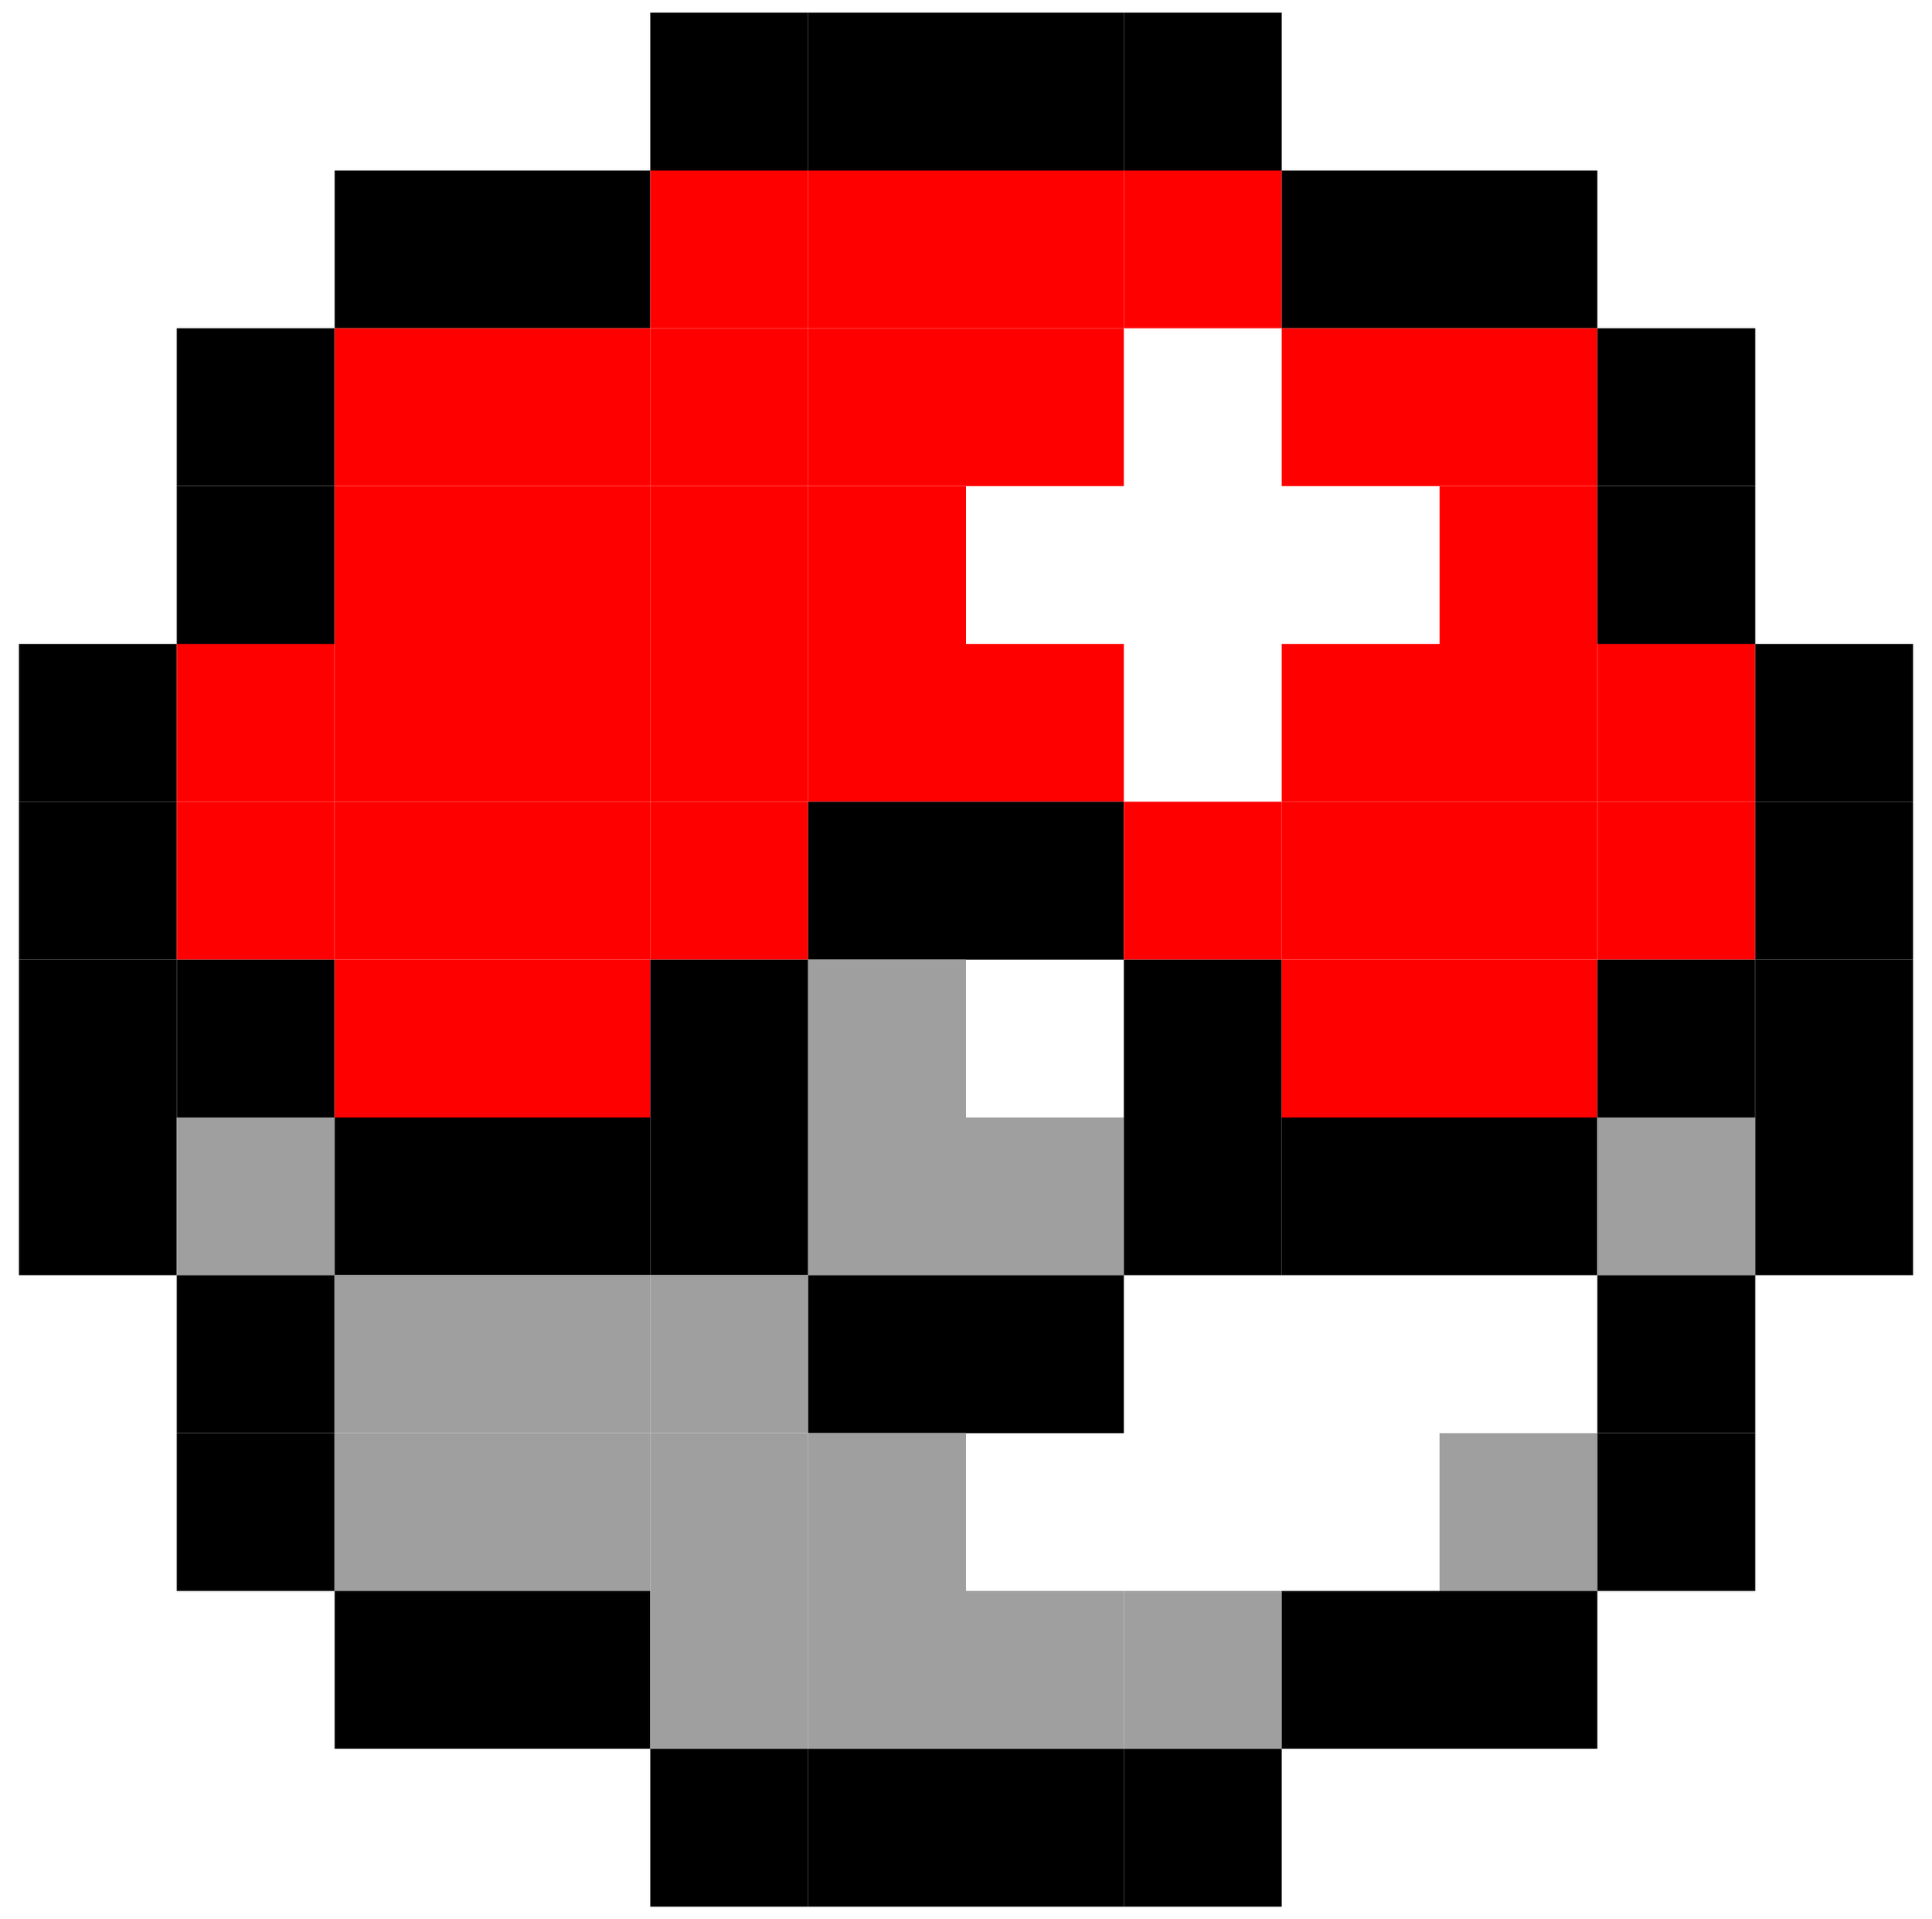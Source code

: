 digraph structs {
	            node [shape=plaintext]
	            struct3 [label=<<TABLE BORDER="0" CELLBORDER="0" CELLSPACING="0" CELLPADDING="50">
                
<TR>
<TD></TD> 
<TD></TD> 
<TD></TD> 
<TD></TD> 
<TD bgcolor="#000000"></TD> 
<TD bgcolor="#000000"></TD> 
<TD bgcolor="#000000"></TD> 
<TD bgcolor="#000000"></TD> 
<TD></TD> 
<TD></TD> 
<TD></TD> 
<TD></TD> 
</TR>
<TR>
<TD></TD> 
<TD></TD> 
<TD bgcolor="#000000"></TD> 
<TD bgcolor="#000000"></TD> 
<TD bgcolor="#FF0000"></TD> 
<TD bgcolor="#FF0000"></TD> 
<TD bgcolor="#FF0000"></TD> 
<TD bgcolor="#FF0000"></TD> 
<TD bgcolor="#000000"></TD> 
<TD bgcolor="#000000"></TD> 
<TD></TD> 
<TD></TD> 
</TR>
<TR>
<TD></TD> 
<TD bgcolor="#000000"></TD> 
<TD bgcolor="#FF0000"></TD> 
<TD bgcolor="#FF0000"></TD> 
<TD bgcolor="#FF0000"></TD> 
<TD bgcolor="#FF0000"></TD> 
<TD bgcolor="#FF0000"></TD> 
<TD></TD> 
<TD bgcolor="#FF0000"></TD> 
<TD bgcolor="#FF0000"></TD> 
<TD bgcolor="#000000"></TD> 
<TD></TD> 
</TR>
<TR>
<TD></TD> 
<TD bgcolor="#000000"></TD> 
<TD bgcolor="#FF0000"></TD> 
<TD bgcolor="#FF0000"></TD> 
<TD bgcolor="#FF0000"></TD> 
<TD bgcolor="#FF0000"></TD> 
<TD></TD> 
<TD></TD> 
<TD></TD> 
<TD bgcolor="#FF0000"></TD> 
<TD bgcolor="#000000"></TD> 
<TD></TD> 
</TR>
<TR>
<TD bgcolor="#000000"></TD> 
<TD bgcolor="#FF0000"></TD> 
<TD bgcolor="#FF0000"></TD> 
<TD bgcolor="#FF0000"></TD> 
<TD bgcolor="#FF0000"></TD> 
<TD bgcolor="#FF0000"></TD> 
<TD bgcolor="#FF0000"></TD> 
<TD></TD> 
<TD bgcolor="#FF0000"></TD> 
<TD bgcolor="#FF0000"></TD> 
<TD bgcolor="#FF0000"></TD> 
<TD bgcolor="#000000"></TD> 
</TR>
<TR>
<TD bgcolor="#000000"></TD> 
<TD bgcolor="#FF0000"></TD> 
<TD bgcolor="#FF0000"></TD> 
<TD bgcolor="#FF0000"></TD> 
<TD bgcolor="#FF0000"></TD> 
<TD bgcolor="#000000"></TD> 
<TD bgcolor="#000000"></TD> 
<TD bgcolor="#FF0000"></TD> 
<TD bgcolor="#FF0000"></TD> 
<TD bgcolor="#FF0000"></TD> 
<TD bgcolor="#FF0000"></TD> 
<TD bgcolor="#000000"></TD> 
</TR>
<TR>
<TD bgcolor="#000000"></TD> 
<TD bgcolor="#000000"></TD> 
<TD bgcolor="#FF0000"></TD> 
<TD bgcolor="#FF0000"></TD> 
<TD bgcolor="#000000"></TD> 
<TD bgcolor="#9F9F9F"></TD> 
<TD></TD> 
<TD bgcolor="#000000"></TD> 
<TD bgcolor="#FF0000"></TD> 
<TD bgcolor="#FF0000"></TD> 
<TD bgcolor="#000000"></TD> 
<TD bgcolor="#000000"></TD> 
</TR>
<TR>
<TD bgcolor="#000000"></TD> 
<TD bgcolor="#9F9F9F"></TD> 
<TD bgcolor="#000000"></TD> 
<TD bgcolor="#000000"></TD> 
<TD bgcolor="#000000"></TD> 
<TD bgcolor="#9F9F9F"></TD> 
<TD bgcolor="#9F9F9F"></TD> 
<TD bgcolor="#000000"></TD> 
<TD bgcolor="#000000"></TD> 
<TD bgcolor="#000000"></TD> 
<TD bgcolor="#9F9F9F"></TD> 
<TD bgcolor="#000000"></TD> 
</TR>
<TR>
<TD></TD> 
<TD bgcolor="#000000"></TD> 
<TD bgcolor="#9F9F9F"></TD> 
<TD bgcolor="#9F9F9F"></TD> 
<TD bgcolor="#9F9F9F"></TD> 
<TD bgcolor="#000000"></TD> 
<TD bgcolor="#000000"></TD> 
<TD></TD> 
<TD></TD> 
<TD></TD> 
<TD bgcolor="#000000"></TD> 
<TD></TD> 
</TR>
<TR>
<TD></TD> 
<TD bgcolor="#000000"></TD> 
<TD bgcolor="#9F9F9F"></TD> 
<TD bgcolor="#9F9F9F"></TD> 
<TD bgcolor="#9F9F9F"></TD> 
<TD bgcolor="#9F9F9F"></TD> 
<TD></TD> 
<TD></TD> 
<TD></TD> 
<TD bgcolor="#9F9F9F"></TD> 
<TD bgcolor="#000000"></TD> 
<TD></TD> 
</TR>
<TR>
<TD></TD> 
<TD></TD> 
<TD bgcolor="#000000"></TD> 
<TD bgcolor="#000000"></TD> 
<TD bgcolor="#9F9F9F"></TD> 
<TD bgcolor="#9F9F9F"></TD> 
<TD bgcolor="#9F9F9F"></TD> 
<TD bgcolor="#9F9F9F"></TD> 
<TD bgcolor="#000000"></TD> 
<TD bgcolor="#000000"></TD> 
<TD></TD> 
<TD></TD> 
</TR>
<TR>
<TD></TD> 
<TD></TD> 
<TD></TD> 
<TD></TD> 
<TD bgcolor="#000000"></TD> 
<TD bgcolor="#000000"></TD> 
<TD bgcolor="#000000"></TD> 
<TD bgcolor="#000000"></TD> 
<TD></TD> 
<TD></TD> 
<TD></TD> 
<TD></TD> 
</TR>
</TABLE>>]}